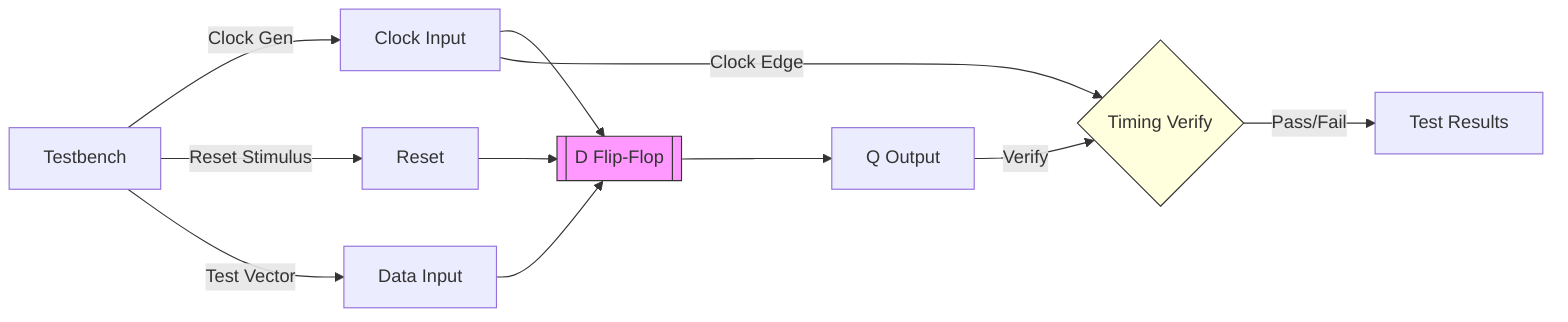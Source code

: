 graph LR
    CLK[Clock Input] --> DFF[[D Flip-Flop]]
    RST[Reset] --> DFF
    D[Data Input] --> DFF
    DFF --> Q[Q Output]
    TB[Testbench] --> |Clock Gen|CLK
    TB --> |Reset Stimulus|RST
    TB --> |Test Vector|D
    Q --> |Verify|TV{Timing Verify}
    CLK --> |Clock Edge|TV
    TV --> |Pass/Fail|RESULT[Test Results]
    style DFF fill:#f9f,stroke:#333
    style TV fill:#ffd,stroke:#333
